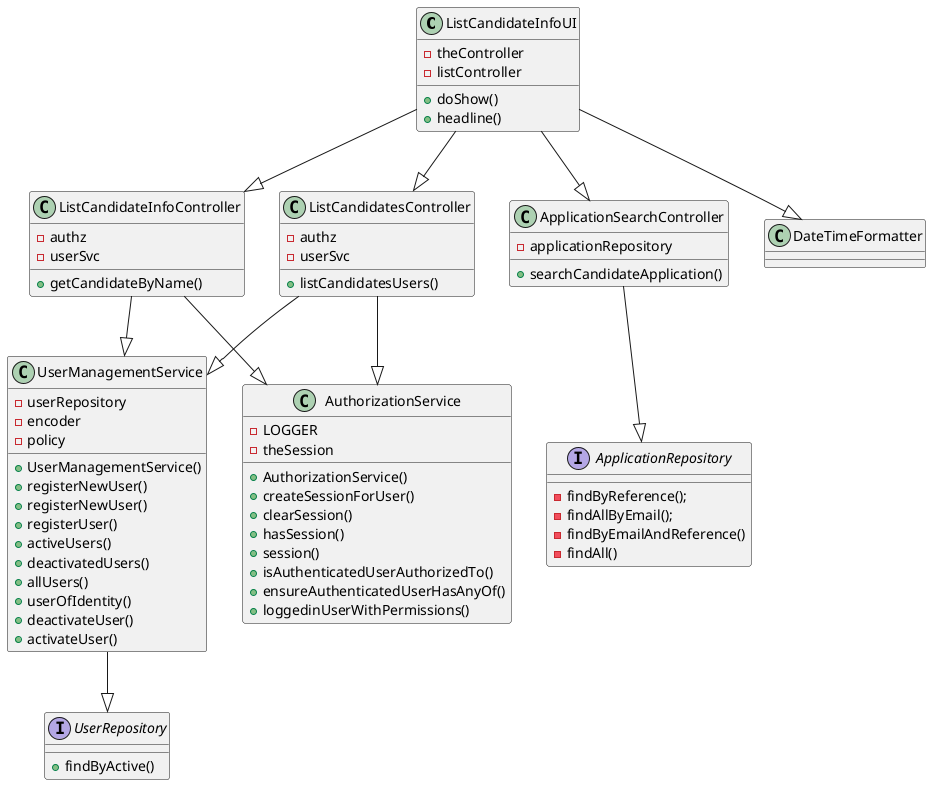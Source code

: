 @startuml
'https://plantuml.com/class-diagram

class ListCandidateInfoUI{
- theController
- listController
+ doShow()
+ headline()
}


class ListCandidateInfoController{
- authz
- userSvc
+ getCandidateByName()
}

class ListCandidatesController{
- authz
- userSvc
+ listCandidatesUsers()
}
class ApplicationSearchController{
- applicationRepository
+ searchCandidateApplication()
}
interface ApplicationRepository{
- findByReference();
- findAllByEmail();
- findByEmailAndReference()
- findAll()
}
class AuthorizationService{
- LOGGER
- theSession
+ AuthorizationService()
+ createSessionForUser()
+ clearSession()
+ hasSession()
+ session()
+ isAuthenticatedUserAuthorizedTo()
+ ensureAuthenticatedUserHasAnyOf()
+ loggedinUserWithPermissions()
}

class UserManagementService{
- userRepository
- encoder
- policy
+ UserManagementService()
+ registerNewUser()
+ registerNewUser()
+ registerUser()
+ activeUsers()
+ deactivatedUsers()
+ allUsers()
+ userOfIdentity()
+ deactivateUser()
+ activateUser()
}

interface UserRepository{
+ findByActive()
}

class DateTimeFormatter {}

ListCandidateInfoUI --|> DateTimeFormatter
ListCandidateInfoUI --|> ListCandidateInfoController
ListCandidateInfoUI --|> ListCandidatesController
ListCandidateInfoUI --|> ApplicationSearchController
ListCandidatesController --|> AuthorizationService
ListCandidatesController --|> UserManagementService
ListCandidateInfoController --|> AuthorizationService
ListCandidateInfoController --|> UserManagementService
UserManagementService --|> UserRepository
ApplicationSearchController --|> ApplicationRepository
@enduml